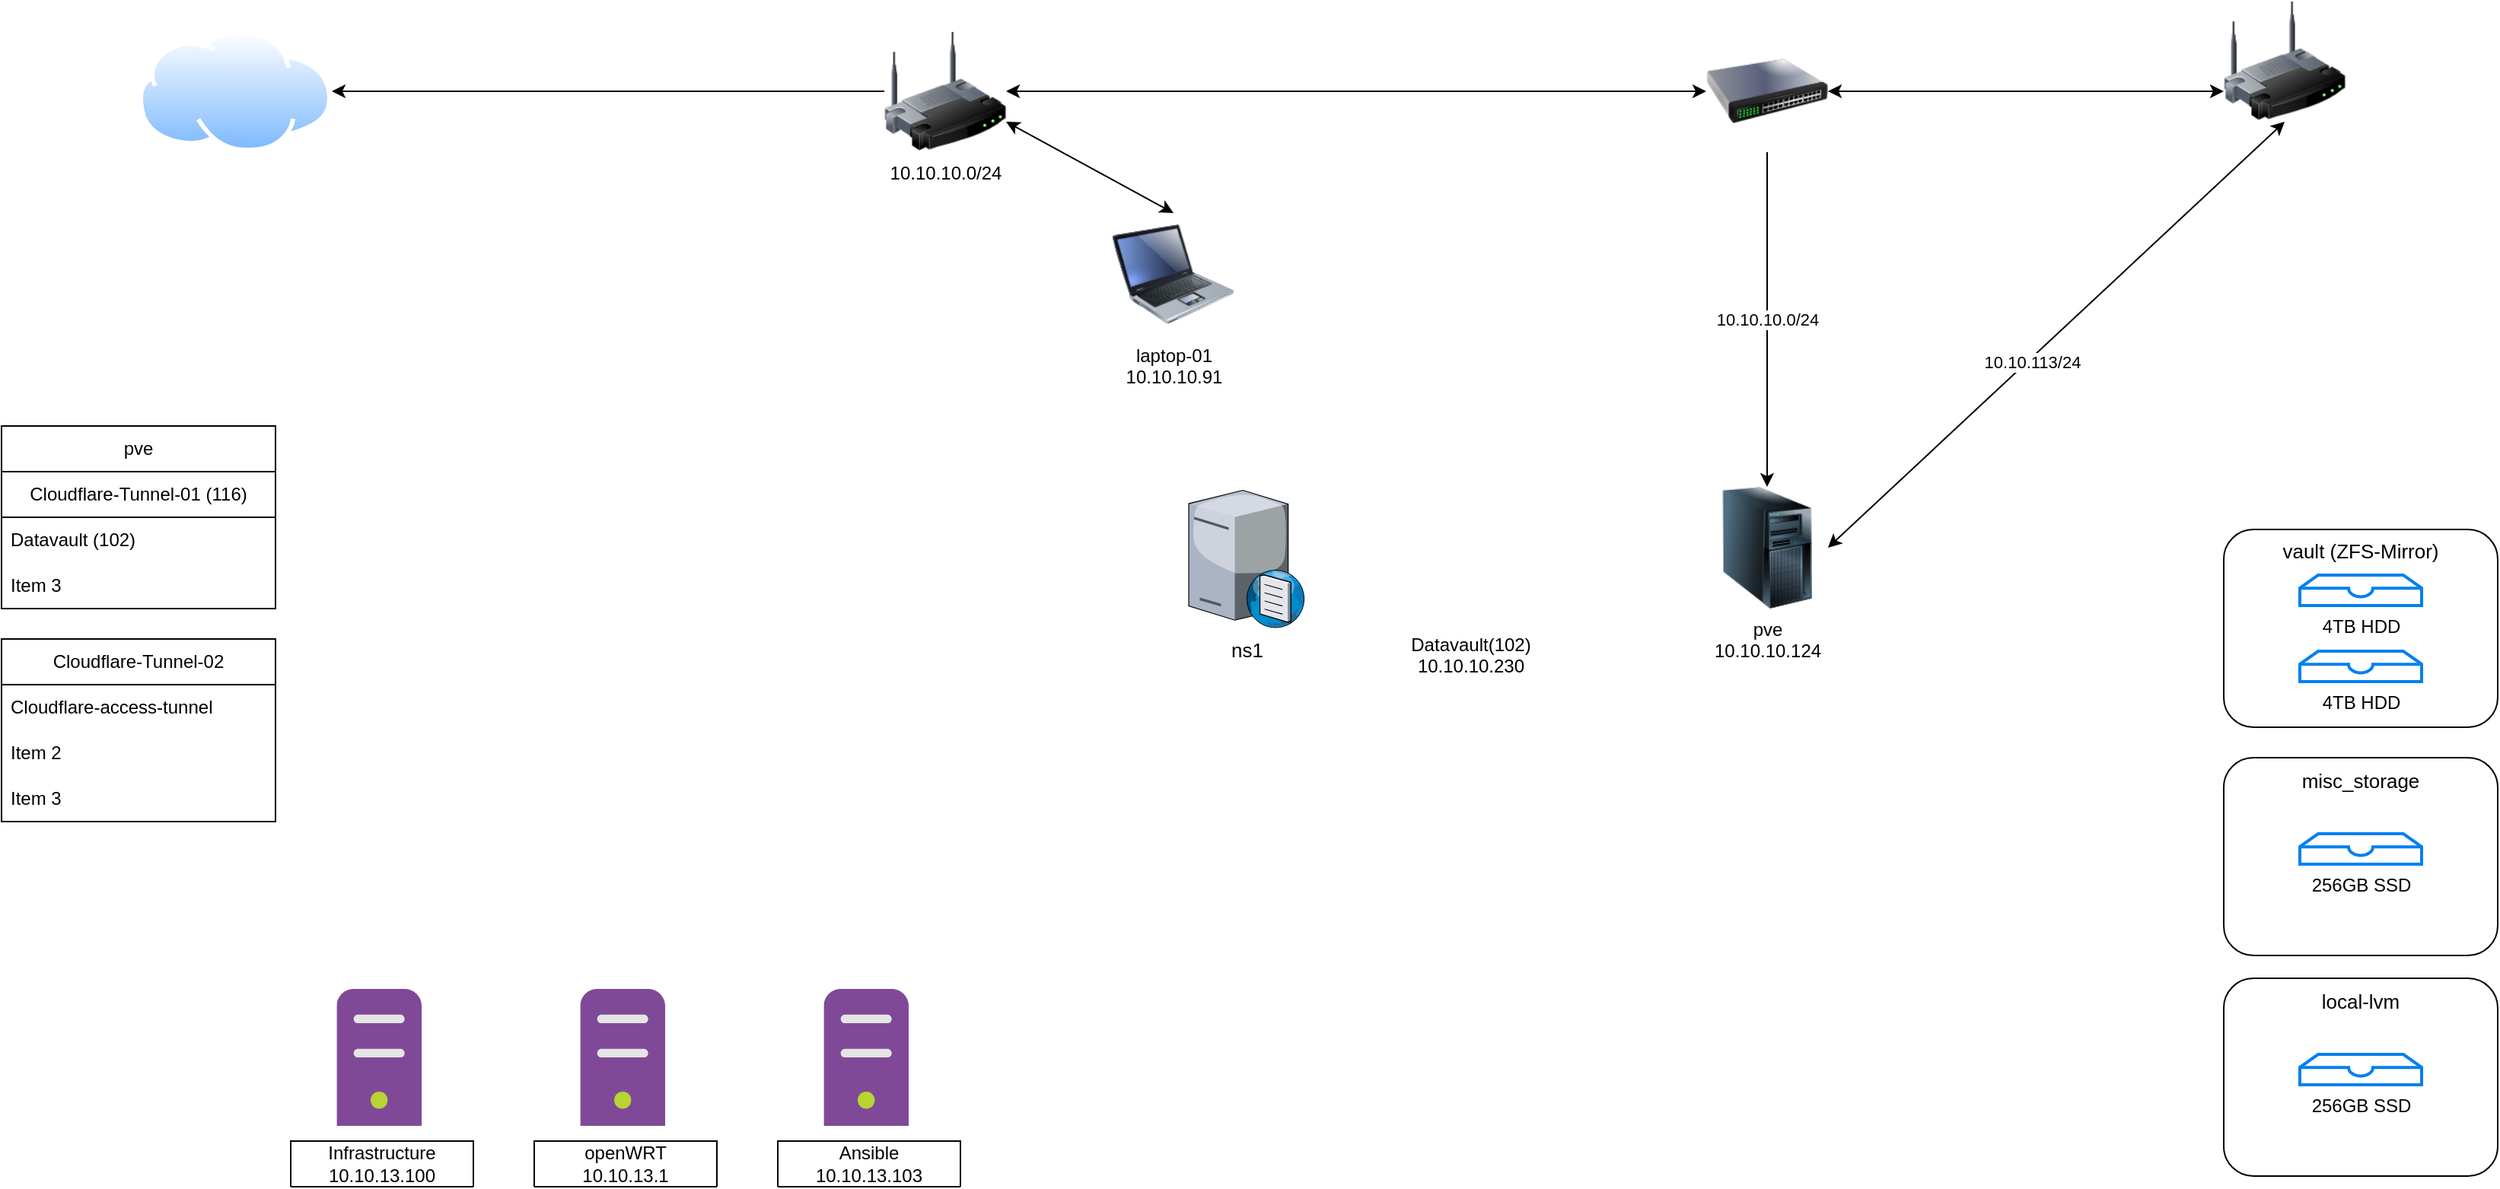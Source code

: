 <mxfile version="21.0.2" type="github">
  <diagram name="Page-1" id="JUxaxvq_NmA8_0eDuPiu">
    <mxGraphModel dx="2189" dy="1737" grid="1" gridSize="10" guides="1" tooltips="1" connect="1" arrows="1" fold="1" page="1" pageScale="1" pageWidth="850" pageHeight="1100" math="0" shadow="0">
      <root>
        <mxCell id="0" />
        <mxCell id="1" parent="0" />
        <mxCell id="Qj9mpcHJ8Z66wuf7wjxP-48" value="&lt;p style=&quot;line-height: 130%; font-size: 13px;&quot; align=&quot;center&quot;&gt;&lt;br&gt;&lt;/p&gt;" style="rounded=1;whiteSpace=wrap;html=1;align=center;" parent="1" vertex="1">
          <mxGeometry x="630" y="208" width="180" height="130" as="geometry" />
        </mxCell>
        <mxCell id="Qj9mpcHJ8Z66wuf7wjxP-1" value="&lt;div&gt;pve &lt;br&gt;&lt;/div&gt;&lt;div&gt;10.10.10.124&lt;br&gt;&lt;/div&gt;" style="image;html=1;image=img/lib/clip_art/computers/Server_Tower_128x128.png" parent="1" vertex="1">
          <mxGeometry x="290" y="180" width="80" height="80" as="geometry" />
        </mxCell>
        <mxCell id="Qj9mpcHJ8Z66wuf7wjxP-34" style="edgeStyle=orthogonalEdgeStyle;rounded=0;orthogonalLoop=1;jettySize=auto;html=1;" parent="1" source="Qj9mpcHJ8Z66wuf7wjxP-3" target="Qj9mpcHJ8Z66wuf7wjxP-6" edge="1">
          <mxGeometry relative="1" as="geometry" />
        </mxCell>
        <mxCell id="Qj9mpcHJ8Z66wuf7wjxP-3" value="10.10.10.0/24" style="image;html=1;image=img/lib/clip_art/networking/Wireless_Router_128x128.png" parent="1" vertex="1">
          <mxGeometry x="-250" y="-120" width="80" height="80" as="geometry" />
        </mxCell>
        <mxCell id="Qj9mpcHJ8Z66wuf7wjxP-4" value="" style="image;html=1;image=img/lib/clip_art/networking/Wireless_Router_128x128.png" parent="1" vertex="1">
          <mxGeometry x="630" y="-140" width="80" height="80" as="geometry" />
        </mxCell>
        <mxCell id="Qj9mpcHJ8Z66wuf7wjxP-9" value="&lt;div&gt;10.10.10.0/24&lt;/div&gt;" style="edgeStyle=orthogonalEdgeStyle;rounded=0;orthogonalLoop=1;jettySize=auto;html=1;exitX=0.5;exitY=1;exitDx=0;exitDy=0;" parent="1" source="Qj9mpcHJ8Z66wuf7wjxP-5" target="Qj9mpcHJ8Z66wuf7wjxP-1" edge="1">
          <mxGeometry relative="1" as="geometry" />
        </mxCell>
        <mxCell id="Qj9mpcHJ8Z66wuf7wjxP-5" value="" style="image;html=1;image=img/lib/clip_art/networking/Switch_128x128.png" parent="1" vertex="1">
          <mxGeometry x="290" y="-120" width="80" height="80" as="geometry" />
        </mxCell>
        <mxCell id="Qj9mpcHJ8Z66wuf7wjxP-6" value="" style="aspect=fixed;perimeter=ellipsePerimeter;html=1;align=center;shadow=0;dashed=0;spacingTop=3;image;image=img/lib/active_directory/internet_cloud.svg;" parent="1" vertex="1">
          <mxGeometry x="-740" y="-120" width="126.98" height="80" as="geometry" />
        </mxCell>
        <mxCell id="Qj9mpcHJ8Z66wuf7wjxP-16" value="&lt;div&gt;Datavault(102)&lt;/div&gt;&lt;div&gt;10.10.10.230&lt;/div&gt;" style="shape=image;html=1;verticalAlign=top;verticalLabelPosition=bottom;labelBackgroundColor=#ffffff;imageAspect=0;aspect=fixed;image=https://cdn1.iconfinder.com/data/icons/Futurosoft%20Icons%200.5.2/128x128/devices/nfs_mount.png" parent="1" vertex="1">
          <mxGeometry x="90" y="180" width="90" height="90" as="geometry" />
        </mxCell>
        <mxCell id="Qj9mpcHJ8Z66wuf7wjxP-30" value="4TB HDD" style="html=1;verticalLabelPosition=bottom;align=center;labelBackgroundColor=#ffffff;verticalAlign=top;strokeWidth=2;strokeColor=#0080F0;shadow=0;dashed=0;shape=mxgraph.ios7.icons.storage;" parent="1" vertex="1">
          <mxGeometry x="680" y="238" width="80" height="20" as="geometry" />
        </mxCell>
        <mxCell id="Qj9mpcHJ8Z66wuf7wjxP-37" value="" style="endArrow=classic;startArrow=classic;html=1;rounded=0;exitX=1;exitY=0.5;exitDx=0;exitDy=0;entryX=0;entryY=0.5;entryDx=0;entryDy=0;" parent="1" source="Qj9mpcHJ8Z66wuf7wjxP-3" target="Qj9mpcHJ8Z66wuf7wjxP-5" edge="1">
          <mxGeometry width="50" height="50" relative="1" as="geometry">
            <mxPoint x="360" y="200" as="sourcePoint" />
            <mxPoint x="410" y="150" as="targetPoint" />
          </mxGeometry>
        </mxCell>
        <mxCell id="Qj9mpcHJ8Z66wuf7wjxP-39" value="" style="endArrow=classic;startArrow=classic;html=1;rounded=0;entryX=0.5;entryY=1;entryDx=0;entryDy=0;exitX=1;exitY=0.5;exitDx=0;exitDy=0;" parent="1" source="Qj9mpcHJ8Z66wuf7wjxP-1" target="Qj9mpcHJ8Z66wuf7wjxP-4" edge="1">
          <mxGeometry width="50" height="50" relative="1" as="geometry">
            <mxPoint x="550" y="250" as="sourcePoint" />
            <mxPoint x="600" y="200" as="targetPoint" />
          </mxGeometry>
        </mxCell>
        <mxCell id="Qj9mpcHJ8Z66wuf7wjxP-41" value="&lt;div&gt;10.10.113/24&lt;/div&gt;" style="edgeLabel;html=1;align=center;verticalAlign=middle;resizable=0;points=[];" parent="Qj9mpcHJ8Z66wuf7wjxP-39" vertex="1" connectable="0">
          <mxGeometry x="-0.117" y="-2" relative="1" as="geometry">
            <mxPoint as="offset" />
          </mxGeometry>
        </mxCell>
        <mxCell id="Qj9mpcHJ8Z66wuf7wjxP-40" value="" style="endArrow=classic;startArrow=classic;html=1;rounded=0;entryX=0;entryY=0.75;entryDx=0;entryDy=0;exitX=1;exitY=0.5;exitDx=0;exitDy=0;" parent="1" source="Qj9mpcHJ8Z66wuf7wjxP-5" target="Qj9mpcHJ8Z66wuf7wjxP-4" edge="1">
          <mxGeometry width="50" height="50" relative="1" as="geometry">
            <mxPoint x="520" y="90" as="sourcePoint" />
            <mxPoint x="530" y="70" as="targetPoint" />
          </mxGeometry>
        </mxCell>
        <mxCell id="Qj9mpcHJ8Z66wuf7wjxP-42" value="&lt;div&gt;laptop-01&lt;/div&gt;&lt;div&gt;10.10.10.91&lt;/div&gt;" style="image;html=1;image=img/lib/clip_art/computers/Laptop_128x128.png" parent="1" vertex="1">
          <mxGeometry x="-100" width="80" height="80" as="geometry" />
        </mxCell>
        <mxCell id="Qj9mpcHJ8Z66wuf7wjxP-43" value="" style="endArrow=classic;startArrow=classic;html=1;rounded=0;exitX=0.5;exitY=0;exitDx=0;exitDy=0;entryX=1;entryY=0.75;entryDx=0;entryDy=0;" parent="1" source="Qj9mpcHJ8Z66wuf7wjxP-42" target="Qj9mpcHJ8Z66wuf7wjxP-3" edge="1">
          <mxGeometry width="50" height="50" relative="1" as="geometry">
            <mxPoint x="360" y="300" as="sourcePoint" />
            <mxPoint x="410" y="250" as="targetPoint" />
            <Array as="points" />
          </mxGeometry>
        </mxCell>
        <mxCell id="Qj9mpcHJ8Z66wuf7wjxP-44" value="pve" style="swimlane;fontStyle=0;childLayout=stackLayout;horizontal=1;startSize=30;horizontalStack=0;resizeParent=1;resizeParentMax=0;resizeLast=0;collapsible=1;marginBottom=0;whiteSpace=wrap;html=1;" parent="1" vertex="1">
          <mxGeometry x="-830" y="140" width="180" height="120" as="geometry" />
        </mxCell>
        <mxCell id="Qj9mpcHJ8Z66wuf7wjxP-20" value="&lt;div&gt;Cloudflare-Tunnel-01 (116)&lt;br&gt;&lt;/div&gt;" style="swimlane;fontStyle=0;childLayout=stackLayout;horizontal=1;startSize=30;horizontalStack=0;resizeParent=1;resizeParentMax=0;resizeLast=0;collapsible=1;marginBottom=0;whiteSpace=wrap;html=1;" parent="Qj9mpcHJ8Z66wuf7wjxP-44" vertex="1" collapsed="1">
          <mxGeometry y="30" width="180" height="30" as="geometry">
            <mxRectangle y="30" width="180" height="120" as="alternateBounds" />
          </mxGeometry>
        </mxCell>
        <mxCell id="Qj9mpcHJ8Z66wuf7wjxP-21" value="Cloudflare-access-tunnel" style="text;strokeColor=none;fillColor=none;align=left;verticalAlign=middle;spacingLeft=4;spacingRight=4;overflow=hidden;points=[[0,0.5],[1,0.5]];portConstraint=eastwest;rotatable=0;whiteSpace=wrap;html=1;" parent="Qj9mpcHJ8Z66wuf7wjxP-20" vertex="1">
          <mxGeometry y="30" width="180" height="30" as="geometry" />
        </mxCell>
        <mxCell id="Qj9mpcHJ8Z66wuf7wjxP-22" value="Redis" style="text;strokeColor=none;fillColor=none;align=left;verticalAlign=middle;spacingLeft=4;spacingRight=4;overflow=hidden;points=[[0,0.5],[1,0.5]];portConstraint=eastwest;rotatable=0;whiteSpace=wrap;html=1;" parent="Qj9mpcHJ8Z66wuf7wjxP-20" vertex="1">
          <mxGeometry y="60" width="180" height="30" as="geometry" />
        </mxCell>
        <mxCell id="Qj9mpcHJ8Z66wuf7wjxP-23" value="Authelia" style="text;strokeColor=none;fillColor=none;align=left;verticalAlign=middle;spacingLeft=4;spacingRight=4;overflow=hidden;points=[[0,0.5],[1,0.5]];portConstraint=eastwest;rotatable=0;whiteSpace=wrap;html=1;" parent="Qj9mpcHJ8Z66wuf7wjxP-20" vertex="1">
          <mxGeometry y="90" width="180" height="30" as="geometry" />
        </mxCell>
        <mxCell id="Qj9mpcHJ8Z66wuf7wjxP-46" value="Datavault (102)" style="text;strokeColor=none;fillColor=none;align=left;verticalAlign=middle;spacingLeft=4;spacingRight=4;overflow=hidden;points=[[0,0.5],[1,0.5]];portConstraint=eastwest;rotatable=0;whiteSpace=wrap;html=1;" parent="Qj9mpcHJ8Z66wuf7wjxP-44" vertex="1">
          <mxGeometry y="60" width="180" height="30" as="geometry" />
        </mxCell>
        <mxCell id="Qj9mpcHJ8Z66wuf7wjxP-47" value="Item 3" style="text;strokeColor=none;fillColor=none;align=left;verticalAlign=middle;spacingLeft=4;spacingRight=4;overflow=hidden;points=[[0,0.5],[1,0.5]];portConstraint=eastwest;rotatable=0;whiteSpace=wrap;html=1;" parent="Qj9mpcHJ8Z66wuf7wjxP-44" vertex="1">
          <mxGeometry y="90" width="180" height="30" as="geometry" />
        </mxCell>
        <mxCell id="Qj9mpcHJ8Z66wuf7wjxP-25" value="&lt;div&gt;Cloudflare-Tunnel-02&lt;/div&gt;" style="swimlane;fontStyle=0;childLayout=stackLayout;horizontal=1;startSize=30;horizontalStack=0;resizeParent=1;resizeParentMax=0;resizeLast=0;collapsible=1;marginBottom=0;whiteSpace=wrap;html=1;" parent="1" vertex="1">
          <mxGeometry x="-830" y="280" width="180" height="120" as="geometry" />
        </mxCell>
        <mxCell id="Qj9mpcHJ8Z66wuf7wjxP-26" value="Cloudflare-access-tunnel" style="text;strokeColor=none;fillColor=none;align=left;verticalAlign=middle;spacingLeft=4;spacingRight=4;overflow=hidden;points=[[0,0.5],[1,0.5]];portConstraint=eastwest;rotatable=0;whiteSpace=wrap;html=1;" parent="Qj9mpcHJ8Z66wuf7wjxP-25" vertex="1">
          <mxGeometry y="30" width="180" height="30" as="geometry" />
        </mxCell>
        <mxCell id="Qj9mpcHJ8Z66wuf7wjxP-27" value="Item 2" style="text;strokeColor=none;fillColor=none;align=left;verticalAlign=middle;spacingLeft=4;spacingRight=4;overflow=hidden;points=[[0,0.5],[1,0.5]];portConstraint=eastwest;rotatable=0;whiteSpace=wrap;html=1;" parent="Qj9mpcHJ8Z66wuf7wjxP-25" vertex="1">
          <mxGeometry y="60" width="180" height="30" as="geometry" />
        </mxCell>
        <mxCell id="Qj9mpcHJ8Z66wuf7wjxP-28" value="Item 3" style="text;strokeColor=none;fillColor=none;align=left;verticalAlign=middle;spacingLeft=4;spacingRight=4;overflow=hidden;points=[[0,0.5],[1,0.5]];portConstraint=eastwest;rotatable=0;whiteSpace=wrap;html=1;" parent="Qj9mpcHJ8Z66wuf7wjxP-25" vertex="1">
          <mxGeometry y="90" width="180" height="30" as="geometry" />
        </mxCell>
        <mxCell id="Qj9mpcHJ8Z66wuf7wjxP-49" value="&lt;p style=&quot;line-height: 130%; font-size: 13px;&quot; align=&quot;center&quot;&gt;vault (ZFS-Mirror)&lt;/p&gt;" style="text;html=1;strokeColor=none;fillColor=none;align=center;verticalAlign=middle;whiteSpace=wrap;rounded=0;fontSize=13;" parent="1" vertex="1">
          <mxGeometry x="645" y="208" width="150" height="30" as="geometry" />
        </mxCell>
        <mxCell id="Qj9mpcHJ8Z66wuf7wjxP-50" value="4TB HDD" style="html=1;verticalLabelPosition=bottom;align=center;labelBackgroundColor=#ffffff;verticalAlign=top;strokeWidth=2;strokeColor=#0080F0;shadow=0;dashed=0;shape=mxgraph.ios7.icons.storage;" parent="1" vertex="1">
          <mxGeometry x="680" y="288" width="80" height="20" as="geometry" />
        </mxCell>
        <mxCell id="Qj9mpcHJ8Z66wuf7wjxP-51" value="&lt;p style=&quot;line-height: 130%; font-size: 13px;&quot; align=&quot;center&quot;&gt;&lt;br&gt;&lt;/p&gt;" style="rounded=1;whiteSpace=wrap;html=1;align=center;" parent="1" vertex="1">
          <mxGeometry x="630" y="358" width="180" height="130" as="geometry" />
        </mxCell>
        <mxCell id="Qj9mpcHJ8Z66wuf7wjxP-53" value="misc_storage" style="text;html=1;strokeColor=none;fillColor=none;align=center;verticalAlign=middle;whiteSpace=wrap;rounded=0;fontSize=13;" parent="1" vertex="1">
          <mxGeometry x="645" y="358" width="150" height="30" as="geometry" />
        </mxCell>
        <mxCell id="Qj9mpcHJ8Z66wuf7wjxP-54" value="256GB SSD" style="html=1;verticalLabelPosition=bottom;align=center;labelBackgroundColor=#ffffff;verticalAlign=top;strokeWidth=2;strokeColor=#0080F0;shadow=0;dashed=0;shape=mxgraph.ios7.icons.storage;" parent="1" vertex="1">
          <mxGeometry x="680" y="408" width="80" height="20" as="geometry" />
        </mxCell>
        <mxCell id="Qj9mpcHJ8Z66wuf7wjxP-55" value="&lt;p style=&quot;line-height: 130%; font-size: 13px;&quot; align=&quot;center&quot;&gt;&lt;br&gt;&lt;/p&gt;" style="rounded=1;whiteSpace=wrap;html=1;align=center;" parent="1" vertex="1">
          <mxGeometry x="630" y="503" width="180" height="130" as="geometry" />
        </mxCell>
        <mxCell id="Qj9mpcHJ8Z66wuf7wjxP-56" value="local-lvm" style="text;html=1;strokeColor=none;fillColor=none;align=center;verticalAlign=middle;whiteSpace=wrap;rounded=0;fontSize=13;" parent="1" vertex="1">
          <mxGeometry x="645" y="503" width="150" height="30" as="geometry" />
        </mxCell>
        <mxCell id="Qj9mpcHJ8Z66wuf7wjxP-57" value="256GB SSD" style="html=1;verticalLabelPosition=bottom;align=center;labelBackgroundColor=#ffffff;verticalAlign=top;strokeWidth=2;strokeColor=#0080F0;shadow=0;dashed=0;shape=mxgraph.ios7.icons.storage;" parent="1" vertex="1">
          <mxGeometry x="680" y="553" width="80" height="20" as="geometry" />
        </mxCell>
        <mxCell id="Qj9mpcHJ8Z66wuf7wjxP-59" value="&lt;div&gt;ns1&lt;/div&gt;" style="verticalLabelPosition=bottom;sketch=0;aspect=fixed;html=1;verticalAlign=top;strokeColor=none;align=center;outlineConnect=0;shape=mxgraph.citrix.dns_server;fontSize=13;" parent="1" vertex="1">
          <mxGeometry x="-50" y="180" width="76.5" height="92.5" as="geometry" />
        </mxCell>
        <mxCell id="5n-UApQddvE6jRzItapk-1" value="&lt;div&gt;Infrastructure&lt;/div&gt;&lt;div&gt;10.10.13.100&lt;/div&gt;" style="swimlane;fontStyle=0;childLayout=stackLayout;horizontal=1;startSize=30;horizontalStack=0;resizeParent=1;resizeParentMax=0;resizeLast=0;collapsible=1;marginBottom=0;whiteSpace=wrap;html=1;" vertex="1" collapsed="1" parent="1">
          <mxGeometry x="-640" y="610" width="120" height="30" as="geometry">
            <mxRectangle x="-640" y="610" width="120" height="210" as="alternateBounds" />
          </mxGeometry>
        </mxCell>
        <mxCell id="5n-UApQddvE6jRzItapk-2" value="nginx" style="text;strokeColor=none;fillColor=none;align=left;verticalAlign=middle;spacingLeft=4;spacingRight=4;overflow=hidden;points=[[0,0.5],[1,0.5]];portConstraint=eastwest;rotatable=0;whiteSpace=wrap;html=1;" vertex="1" parent="5n-UApQddvE6jRzItapk-1">
          <mxGeometry y="30" width="120" height="30" as="geometry" />
        </mxCell>
        <mxCell id="5n-UApQddvE6jRzItapk-3" value="apt-repo" style="text;strokeColor=none;fillColor=none;align=left;verticalAlign=middle;spacingLeft=4;spacingRight=4;overflow=hidden;points=[[0,0.5],[1,0.5]];portConstraint=eastwest;rotatable=0;whiteSpace=wrap;html=1;" vertex="1" parent="5n-UApQddvE6jRzItapk-1">
          <mxGeometry y="60" width="120" height="30" as="geometry" />
        </mxCell>
        <mxCell id="5n-UApQddvE6jRzItapk-6" value="apt-cacher-ng" style="text;strokeColor=none;fillColor=none;align=left;verticalAlign=middle;spacingLeft=4;spacingRight=4;overflow=hidden;points=[[0,0.5],[1,0.5]];portConstraint=eastwest;rotatable=0;whiteSpace=wrap;html=1;" vertex="1" parent="5n-UApQddvE6jRzItapk-1">
          <mxGeometry y="90" width="120" height="30" as="geometry" />
        </mxCell>
        <mxCell id="5n-UApQddvE6jRzItapk-4" value="bind9" style="text;strokeColor=none;fillColor=none;align=left;verticalAlign=middle;spacingLeft=4;spacingRight=4;overflow=hidden;points=[[0,0.5],[1,0.5]];portConstraint=eastwest;rotatable=0;whiteSpace=wrap;html=1;" vertex="1" parent="5n-UApQddvE6jRzItapk-1">
          <mxGeometry y="120" width="120" height="30" as="geometry" />
        </mxCell>
        <mxCell id="5n-UApQddvE6jRzItapk-7" value="SSL" style="text;strokeColor=none;fillColor=none;align=left;verticalAlign=middle;spacingLeft=4;spacingRight=4;overflow=hidden;points=[[0,0.5],[1,0.5]];portConstraint=eastwest;rotatable=0;whiteSpace=wrap;html=1;" vertex="1" parent="5n-UApQddvE6jRzItapk-1">
          <mxGeometry y="150" width="120" height="30" as="geometry" />
        </mxCell>
        <mxCell id="5n-UApQddvE6jRzItapk-8" value="URL-tools" style="text;strokeColor=none;fillColor=none;align=left;verticalAlign=middle;spacingLeft=4;spacingRight=4;overflow=hidden;points=[[0,0.5],[1,0.5]];portConstraint=eastwest;rotatable=0;whiteSpace=wrap;html=1;" vertex="1" parent="5n-UApQddvE6jRzItapk-1">
          <mxGeometry y="180" width="120" height="30" as="geometry" />
        </mxCell>
        <mxCell id="5n-UApQddvE6jRzItapk-13" value="" style="sketch=0;aspect=fixed;html=1;points=[];align=center;image;fontSize=12;image=img/lib/mscae/Non_Azure_Machine.svg;" vertex="1" parent="1">
          <mxGeometry x="-609.8" y="510" width="55.8" height="90" as="geometry" />
        </mxCell>
        <mxCell id="5n-UApQddvE6jRzItapk-14" value="" style="sketch=0;aspect=fixed;html=1;points=[];align=center;image;fontSize=12;image=img/lib/mscae/Non_Azure_Machine.svg;" vertex="1" parent="1">
          <mxGeometry x="-449.8" y="510" width="55.8" height="90" as="geometry" />
        </mxCell>
        <mxCell id="5n-UApQddvE6jRzItapk-15" value="&lt;div&gt;openWRT&lt;/div&gt;&lt;div&gt;10.10.13.1&lt;/div&gt;" style="swimlane;fontStyle=0;childLayout=stackLayout;horizontal=1;startSize=30;horizontalStack=0;resizeParent=1;resizeParentMax=0;resizeLast=0;collapsible=1;marginBottom=0;whiteSpace=wrap;html=1;" vertex="1" collapsed="1" parent="1">
          <mxGeometry x="-480" y="610" width="120" height="30" as="geometry">
            <mxRectangle x="-480" y="610" width="120" height="30" as="alternateBounds" />
          </mxGeometry>
        </mxCell>
        <mxCell id="5n-UApQddvE6jRzItapk-22" value="" style="sketch=0;aspect=fixed;html=1;points=[];align=center;image;fontSize=12;image=img/lib/mscae/Non_Azure_Machine.svg;" vertex="1" parent="1">
          <mxGeometry x="-289.8" y="510" width="55.8" height="90" as="geometry" />
        </mxCell>
        <mxCell id="5n-UApQddvE6jRzItapk-23" value="&lt;div&gt;Ansible&lt;/div&gt;&lt;div&gt;10.10.13.103&lt;/div&gt;" style="swimlane;fontStyle=0;childLayout=stackLayout;horizontal=1;startSize=30;horizontalStack=0;resizeParent=1;resizeParentMax=0;resizeLast=0;collapsible=1;marginBottom=0;whiteSpace=wrap;html=1;" vertex="1" collapsed="1" parent="1">
          <mxGeometry x="-320" y="610" width="120" height="30" as="geometry">
            <mxRectangle x="-320" y="610" width="120" height="30" as="alternateBounds" />
          </mxGeometry>
        </mxCell>
      </root>
    </mxGraphModel>
  </diagram>
</mxfile>

